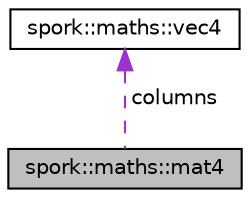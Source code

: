 digraph "spork::maths::mat4"
{
  edge [fontname="Helvetica",fontsize="10",labelfontname="Helvetica",labelfontsize="10"];
  node [fontname="Helvetica",fontsize="10",shape=record];
  Node1 [label="spork::maths::mat4",height=0.2,width=0.4,color="black", fillcolor="grey75", style="filled", fontcolor="black"];
  Node2 -> Node1 [dir="back",color="darkorchid3",fontsize="10",style="dashed",label=" columns" ,fontname="Helvetica"];
  Node2 [label="spork::maths::vec4",height=0.2,width=0.4,color="black", fillcolor="white", style="filled",URL="$structspork_1_1maths_1_1vec4.html",tooltip="4 Component Vector Class. "];
}
